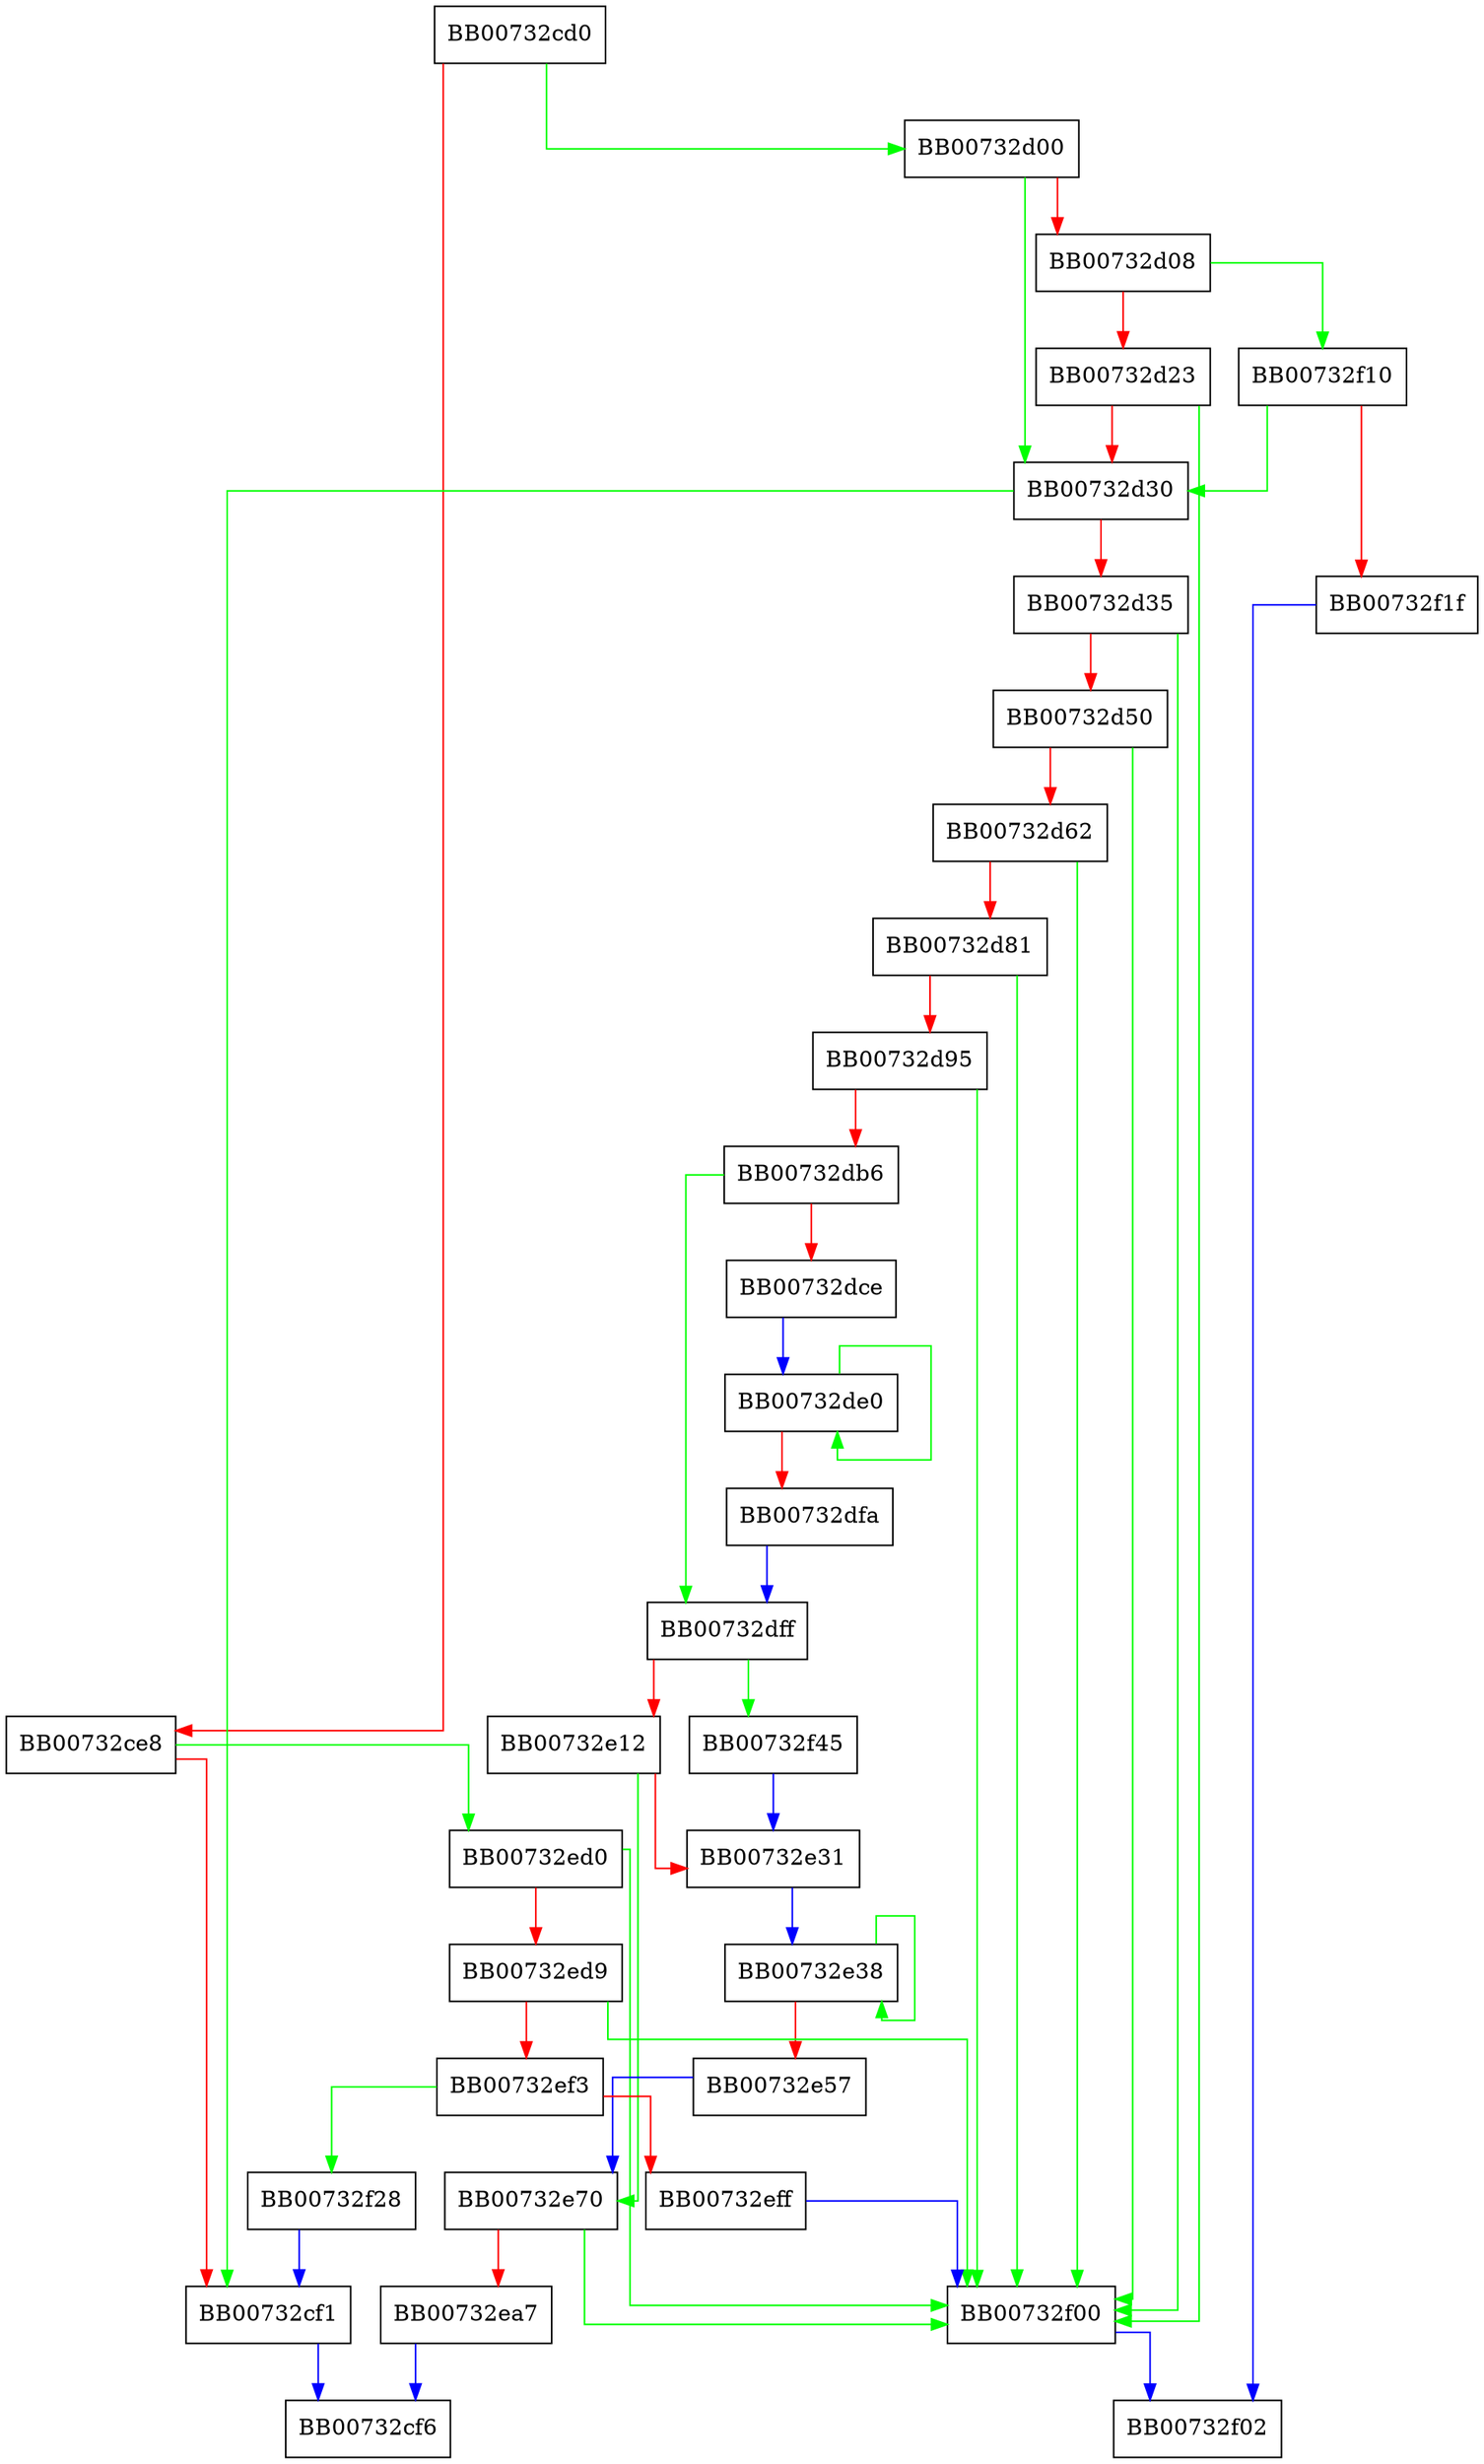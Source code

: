 digraph CMAC_Init {
  node [shape="box"];
  graph [splines=ortho];
  BB00732cd0 -> BB00732d00 [color="green"];
  BB00732cd0 -> BB00732ce8 [color="red"];
  BB00732ce8 -> BB00732ed0 [color="green"];
  BB00732ce8 -> BB00732cf1 [color="red"];
  BB00732cf1 -> BB00732cf6 [color="blue"];
  BB00732d00 -> BB00732d30 [color="green"];
  BB00732d00 -> BB00732d08 [color="red"];
  BB00732d08 -> BB00732f10 [color="green"];
  BB00732d08 -> BB00732d23 [color="red"];
  BB00732d23 -> BB00732f00 [color="green"];
  BB00732d23 -> BB00732d30 [color="red"];
  BB00732d30 -> BB00732cf1 [color="green"];
  BB00732d30 -> BB00732d35 [color="red"];
  BB00732d35 -> BB00732f00 [color="green"];
  BB00732d35 -> BB00732d50 [color="red"];
  BB00732d50 -> BB00732f00 [color="green"];
  BB00732d50 -> BB00732d62 [color="red"];
  BB00732d62 -> BB00732f00 [color="green"];
  BB00732d62 -> BB00732d81 [color="red"];
  BB00732d81 -> BB00732f00 [color="green"];
  BB00732d81 -> BB00732d95 [color="red"];
  BB00732d95 -> BB00732f00 [color="green"];
  BB00732d95 -> BB00732db6 [color="red"];
  BB00732db6 -> BB00732dff [color="green"];
  BB00732db6 -> BB00732dce [color="red"];
  BB00732dce -> BB00732de0 [color="blue"];
  BB00732de0 -> BB00732de0 [color="green"];
  BB00732de0 -> BB00732dfa [color="red"];
  BB00732dfa -> BB00732dff [color="blue"];
  BB00732dff -> BB00732f45 [color="green"];
  BB00732dff -> BB00732e12 [color="red"];
  BB00732e12 -> BB00732e70 [color="green"];
  BB00732e12 -> BB00732e31 [color="red"];
  BB00732e31 -> BB00732e38 [color="blue"];
  BB00732e38 -> BB00732e38 [color="green"];
  BB00732e38 -> BB00732e57 [color="red"];
  BB00732e57 -> BB00732e70 [color="blue"];
  BB00732e70 -> BB00732f00 [color="green"];
  BB00732e70 -> BB00732ea7 [color="red"];
  BB00732ea7 -> BB00732cf6 [color="blue"];
  BB00732ed0 -> BB00732f00 [color="green"];
  BB00732ed0 -> BB00732ed9 [color="red"];
  BB00732ed9 -> BB00732f00 [color="green"];
  BB00732ed9 -> BB00732ef3 [color="red"];
  BB00732ef3 -> BB00732f28 [color="green"];
  BB00732ef3 -> BB00732eff [color="red"];
  BB00732eff -> BB00732f00 [color="blue"];
  BB00732f00 -> BB00732f02 [color="blue"];
  BB00732f10 -> BB00732d30 [color="green"];
  BB00732f10 -> BB00732f1f [color="red"];
  BB00732f1f -> BB00732f02 [color="blue"];
  BB00732f28 -> BB00732cf1 [color="blue"];
  BB00732f45 -> BB00732e31 [color="blue"];
}